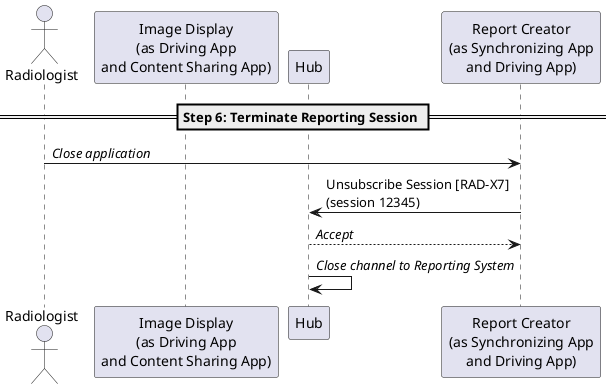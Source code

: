 @startuml

actor Radiologist as User
participant "Image Display\n(as Driving App\nand Content Sharing App)" as PACS
participant "Hub" as Hub
participant "Report Creator\n(as Synchronizing App\nand Driving App)" as Report

== Step 6: Terminate Reporting Session ==

User->Report: //Close application//

Report->Hub: Unsubscribe Session [RAD-X7]\n(session 12345)
Hub-->Report: //Accept//
Hub->Hub: //Close channel to Reporting System//

@enduml